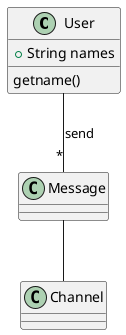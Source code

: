 @startuml


class User{
    + String names
    getname()
}

User -- "*" Message : "send"
Message -- Channel
@enduml